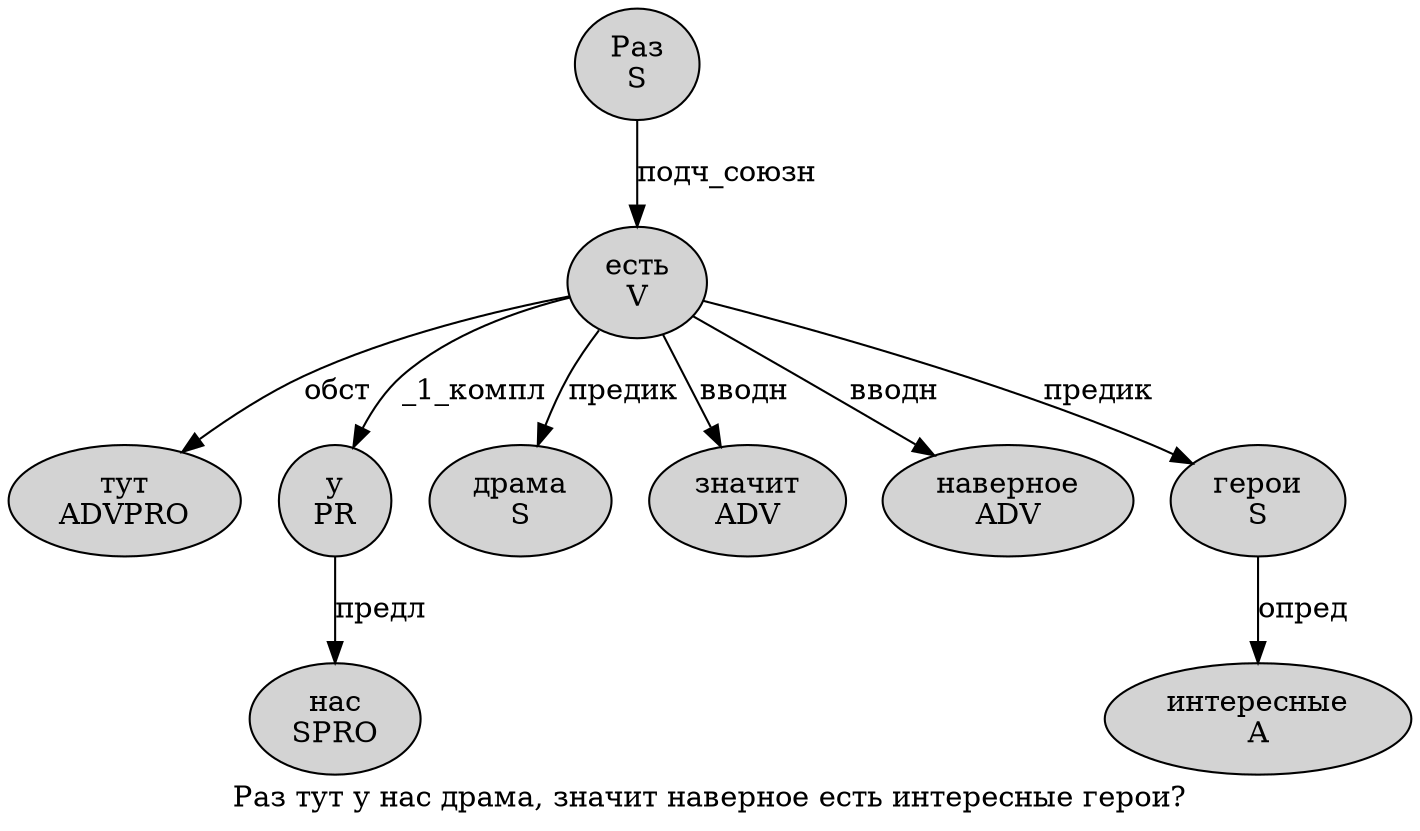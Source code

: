 digraph SENTENCE_4957 {
	graph [label="Раз тут у нас драма, значит наверное есть интересные герои?"]
	node [style=filled]
		0 [label="Раз
S" color="" fillcolor=lightgray penwidth=1 shape=ellipse]
		1 [label="тут
ADVPRO" color="" fillcolor=lightgray penwidth=1 shape=ellipse]
		2 [label="у
PR" color="" fillcolor=lightgray penwidth=1 shape=ellipse]
		3 [label="нас
SPRO" color="" fillcolor=lightgray penwidth=1 shape=ellipse]
		4 [label="драма
S" color="" fillcolor=lightgray penwidth=1 shape=ellipse]
		6 [label="значит
ADV" color="" fillcolor=lightgray penwidth=1 shape=ellipse]
		7 [label="наверное
ADV" color="" fillcolor=lightgray penwidth=1 shape=ellipse]
		8 [label="есть
V" color="" fillcolor=lightgray penwidth=1 shape=ellipse]
		9 [label="интересные
A" color="" fillcolor=lightgray penwidth=1 shape=ellipse]
		10 [label="герои
S" color="" fillcolor=lightgray penwidth=1 shape=ellipse]
			10 -> 9 [label="опред"]
			8 -> 1 [label="обст"]
			8 -> 2 [label="_1_компл"]
			8 -> 4 [label="предик"]
			8 -> 6 [label="вводн"]
			8 -> 7 [label="вводн"]
			8 -> 10 [label="предик"]
			2 -> 3 [label="предл"]
			0 -> 8 [label="подч_союзн"]
}